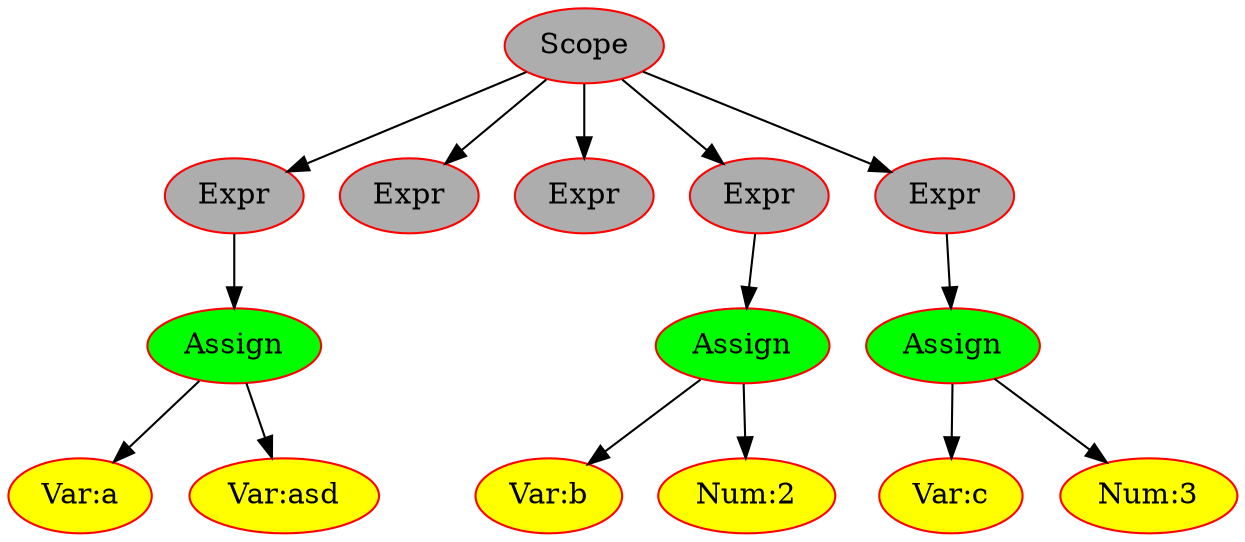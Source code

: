 digraph Dump{node[color=red,fontsize=14, style=filled]
"0x5593c82527c0" [label = "Scope" fillcolor=grey68]
"0x5593c82527c0" -> "0x5593c8252790"
"0x5593c8252790" [label = "Expr" fillcolor=grey68]
"0x5593c8252790" -> "0x5593c8252760"
"0x5593c8252760" [label = "Assign" fillcolor=green]
"0x5593c8252760" -> "0x5593c8252670"
"0x5593c8252670" [label = "Var:a" fillcolor=yellow]
"0x5593c8252760" -> "0x5593c8252710"
"0x5593c8252710" [label = "Var:asd" fillcolor=yellow]
"0x5593c82527c0" -> "0x5593c8252800"
"0x5593c8252800" [label = "Expr" fillcolor=grey68]
"0x5593c82527c0" -> "0x5593c8252dc0"
"0x5593c8252dc0" [label = "Expr" fillcolor=grey68]
"0x5593c82527c0" -> "0x5593c8252f30"
"0x5593c8252f30" [label = "Expr" fillcolor=grey68]
"0x5593c8252f30" -> "0x5593c8252c90"
"0x5593c8252c90" [label = "Assign" fillcolor=green]
"0x5593c8252c90" -> "0x5593c8252ea0"
"0x5593c8252ea0" [label = "Var:b" fillcolor=yellow]
"0x5593c8252c90" -> "0x5593c8252ef0"
"0x5593c8252ef0" [label = "Num:2" fillcolor=yellow]
"0x5593c82527c0" -> "0x5593c8253050"
"0x5593c8253050" [label = "Expr" fillcolor=grey68]
"0x5593c8253050" -> "0x5593c8253020"
"0x5593c8253020" [label = "Assign" fillcolor=green]
"0x5593c8253020" -> "0x5593c8252f90"
"0x5593c8252f90" [label = "Var:c" fillcolor=yellow]
"0x5593c8253020" -> "0x5593c8252fe0"
"0x5593c8252fe0" [label = "Num:3" fillcolor=yellow]
}
